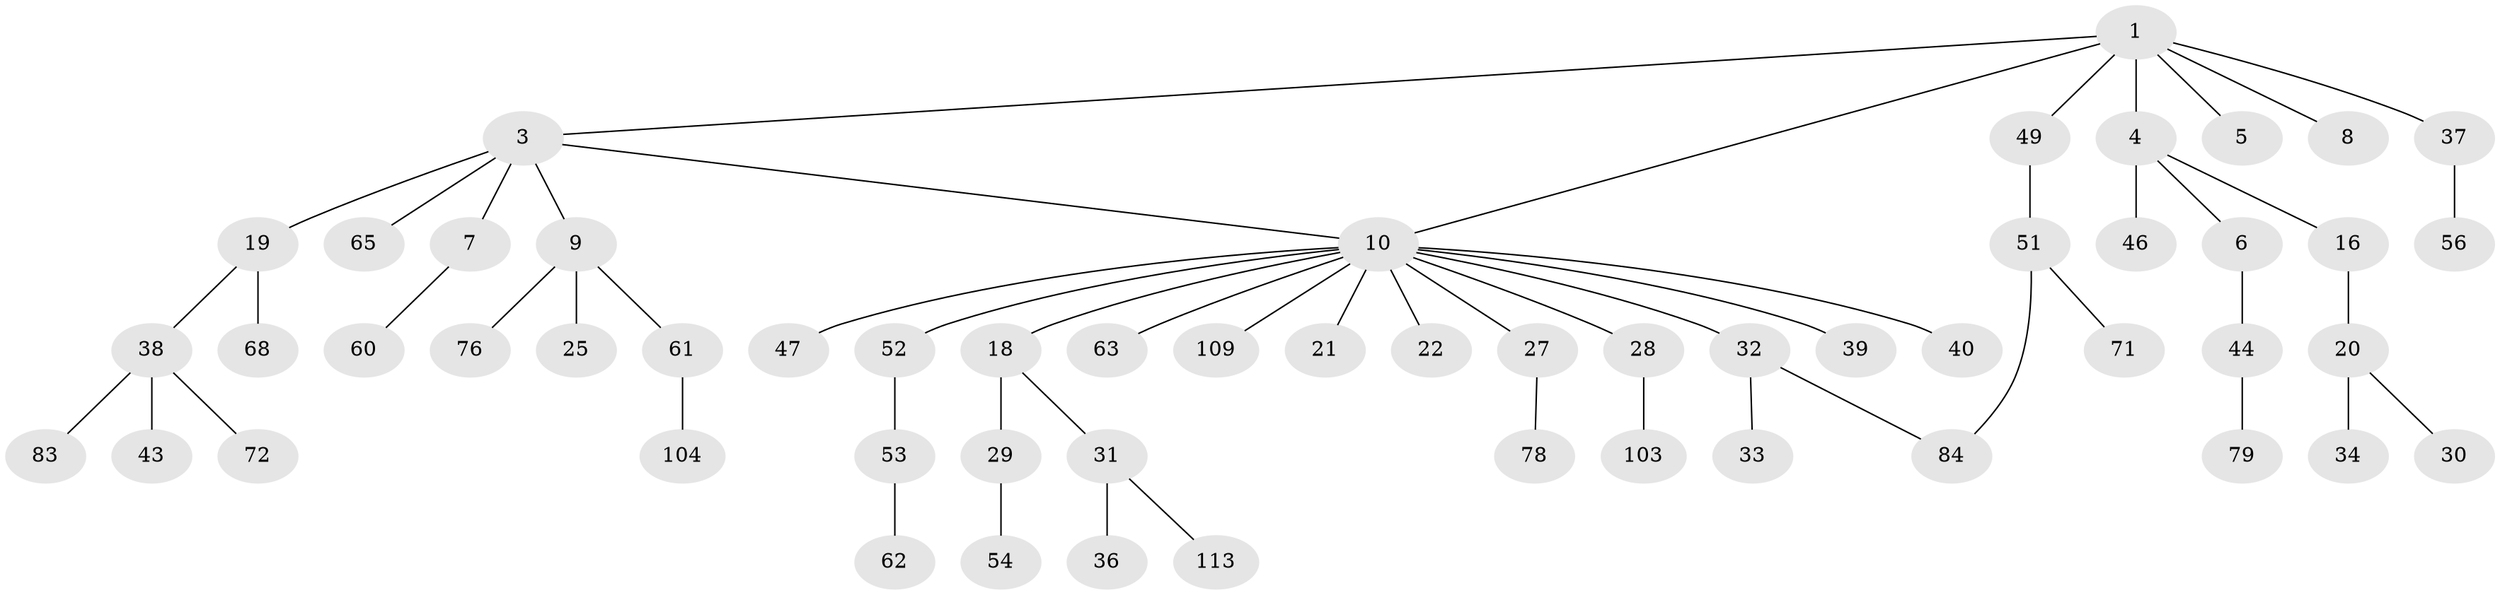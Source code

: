 // original degree distribution, {3: 0.09734513274336283, 6: 0.017699115044247787, 4: 0.061946902654867256, 1: 0.4778761061946903, 2: 0.2920353982300885, 5: 0.035398230088495575, 7: 0.008849557522123894, 8: 0.008849557522123894}
// Generated by graph-tools (version 1.1) at 2025/13/03/09/25 04:13:32]
// undirected, 56 vertices, 57 edges
graph export_dot {
graph [start="1"]
  node [color=gray90,style=filled];
  1 [super="+2"];
  3;
  4 [super="+15"];
  5;
  6;
  7 [super="+45"];
  8;
  9 [super="+111+80+48"];
  10 [super="+58+23+50+11"];
  16;
  18;
  19 [super="+35+93+67"];
  20 [super="+26+24"];
  21;
  22;
  25;
  27;
  28 [super="+75+82+87"];
  29 [super="+42"];
  30;
  31;
  32;
  33;
  34 [super="+99"];
  36;
  37 [super="+74+97"];
  38;
  39 [super="+41"];
  40;
  43 [super="+94+105"];
  44 [super="+66"];
  46;
  47 [super="+88"];
  49;
  51;
  52;
  53;
  54;
  56 [super="+64+81"];
  60;
  61;
  62 [super="+108"];
  63;
  65 [super="+102"];
  68 [super="+112"];
  71 [super="+98+95"];
  72 [super="+92"];
  76 [super="+77"];
  78;
  79;
  83;
  84;
  103;
  104;
  109;
  113;
  1 -- 37;
  1 -- 49;
  1 -- 3;
  1 -- 4;
  1 -- 5;
  1 -- 8;
  1 -- 10;
  3 -- 7;
  3 -- 9;
  3 -- 19;
  3 -- 65;
  3 -- 10;
  4 -- 6;
  4 -- 46;
  4 -- 16;
  6 -- 44;
  7 -- 60;
  9 -- 25;
  9 -- 76;
  9 -- 61;
  10 -- 39;
  10 -- 40;
  10 -- 63;
  10 -- 32;
  10 -- 109;
  10 -- 47;
  10 -- 18;
  10 -- 52;
  10 -- 21;
  10 -- 22;
  10 -- 27;
  10 -- 28;
  16 -- 20;
  18 -- 29;
  18 -- 31;
  19 -- 38;
  19 -- 68;
  20 -- 30;
  20 -- 34;
  27 -- 78;
  28 -- 103;
  29 -- 54;
  31 -- 36;
  31 -- 113;
  32 -- 33;
  32 -- 84;
  37 -- 56;
  38 -- 43;
  38 -- 72;
  38 -- 83;
  44 -- 79;
  49 -- 51;
  51 -- 71;
  51 -- 84;
  52 -- 53;
  53 -- 62;
  61 -- 104;
}
